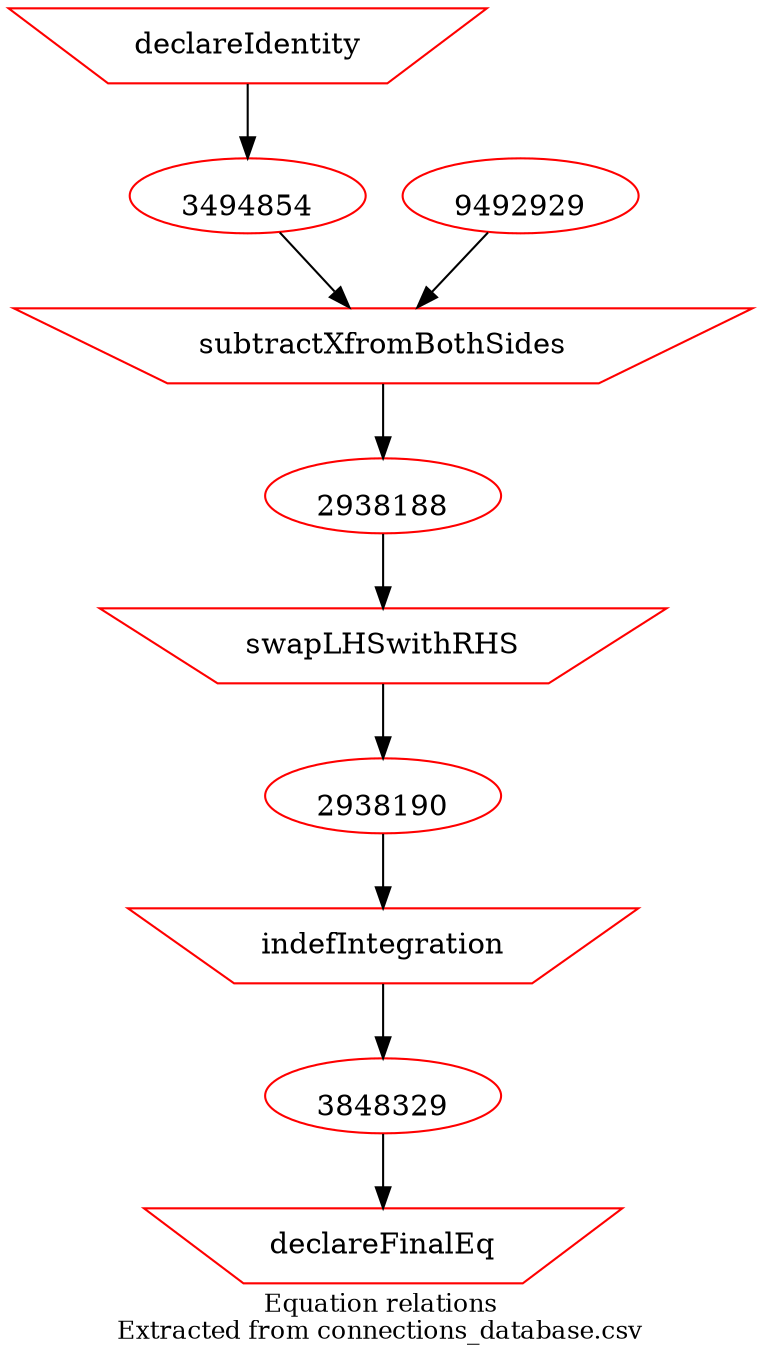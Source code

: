 digraph physicsDerivation {
overlap = false;
label="Equation relations\nExtracted from connections_database.csv";
fontsize=12;
4952082 -> 3494854;
9492929 -> 4842942;
3494854 -> 4842942;
4842942 -> 2938188;
2938188 -> 4848592;
4848592 -> 2938190;
2938190 -> 8483953;
8483953 -> 3848329;
3848329 -> 2839422;
2938188 [shape=ellipse, color=red,image="../../expressions/8489593960.png",labelloc=b,URL="http://output.com"];
2938190 [shape=ellipse, color=red,image="../../expressions/8489593962.png",labelloc=b,URL="http://output.com"];
3494854 [shape=ellipse, color=red,image="../../expressions/8489593958.png",labelloc=b,URL="http://output.com"];
3848329 [shape=ellipse, color=red,image="../../expressions/8489593964.png",labelloc=b,URL="http://output.com"];
2839422 [shape=invtrapezium, color=red,label="declareFinalEq"];
4842942 [shape=invtrapezium, color=red,label="subtractXfromBothSides"];
4848592 [shape=invtrapezium, color=red,label="swapLHSwithRHS"];
4952082 [shape=invtrapezium, color=red,label="declareIdentity"];
8483953 [shape=invtrapezium, color=red,label="indefIntegration"];
9492929 [shape=ellipse, color=red,image="../../feeds/9492929.png",labelloc=b,URL="http://feed.com"];
}

